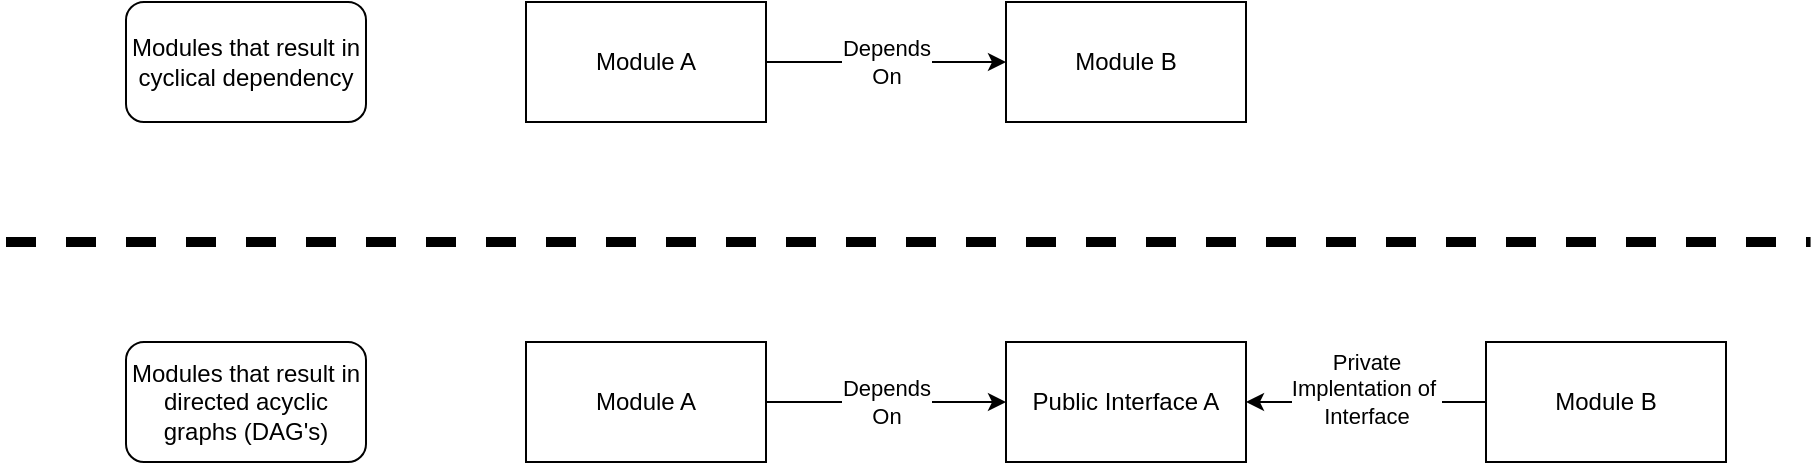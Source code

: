 <mxfile version="14.1.8" type="device" pages="2"><diagram id="cVF22EPnx6bLNsfBu2qI" name="dependency_inversion_principle"><mxGraphModel dx="2360" dy="381" grid="1" gridSize="10" guides="1" tooltips="1" connect="1" arrows="1" fold="1" page="1" pageScale="1" pageWidth="1600" pageHeight="900" math="0" shadow="0"><root><mxCell id="0"/><mxCell id="1" parent="0"/><mxCell id="yzUuIUIZE6BlKcNzxAhv-4" value="Depends&lt;br&gt;On" style="edgeStyle=orthogonalEdgeStyle;rounded=0;orthogonalLoop=1;jettySize=auto;html=1;" edge="1" parent="1" source="yzUuIUIZE6BlKcNzxAhv-2" target="yzUuIUIZE6BlKcNzxAhv-3"><mxGeometry relative="1" as="geometry"/></mxCell><mxCell id="yzUuIUIZE6BlKcNzxAhv-2" value="Module A" style="rounded=0;whiteSpace=wrap;html=1;" vertex="1" parent="1"><mxGeometry x="200" y="200" width="120" height="60" as="geometry"/></mxCell><mxCell id="yzUuIUIZE6BlKcNzxAhv-3" value="Module B" style="rounded=0;whiteSpace=wrap;html=1;" vertex="1" parent="1"><mxGeometry x="440" y="200" width="120" height="60" as="geometry"/></mxCell><mxCell id="yzUuIUIZE6BlKcNzxAhv-6" value="Depends&lt;br&gt;On" style="edgeStyle=orthogonalEdgeStyle;rounded=0;orthogonalLoop=1;jettySize=auto;html=1;" edge="1" parent="1" source="yzUuIUIZE6BlKcNzxAhv-7" target="yzUuIUIZE6BlKcNzxAhv-8"><mxGeometry relative="1" as="geometry"/></mxCell><mxCell id="yzUuIUIZE6BlKcNzxAhv-7" value="Module A" style="rounded=0;whiteSpace=wrap;html=1;" vertex="1" parent="1"><mxGeometry x="200" y="370" width="120" height="60" as="geometry"/></mxCell><mxCell id="yzUuIUIZE6BlKcNzxAhv-8" value="Public Interface A" style="rounded=0;whiteSpace=wrap;html=1;" vertex="1" parent="1"><mxGeometry x="440" y="370" width="120" height="60" as="geometry"/></mxCell><mxCell id="yzUuIUIZE6BlKcNzxAhv-11" value="Private &lt;br&gt;Implentation of&amp;nbsp;&lt;br&gt;Interface&lt;br&gt;&amp;nbsp;" style="edgeStyle=orthogonalEdgeStyle;rounded=0;orthogonalLoop=1;jettySize=auto;html=1;entryX=1;entryY=0.5;entryDx=0;entryDy=0;" edge="1" parent="1" source="yzUuIUIZE6BlKcNzxAhv-9" target="yzUuIUIZE6BlKcNzxAhv-8"><mxGeometry relative="1" as="geometry"><mxPoint x="600" y="400" as="targetPoint"/></mxGeometry></mxCell><mxCell id="yzUuIUIZE6BlKcNzxAhv-9" value="Module B" style="rounded=0;whiteSpace=wrap;html=1;" vertex="1" parent="1"><mxGeometry x="680" y="370" width="120" height="60" as="geometry"/></mxCell><mxCell id="yzUuIUIZE6BlKcNzxAhv-12" value="Modules that result in cyclical dependency" style="rounded=1;whiteSpace=wrap;html=1;" vertex="1" parent="1"><mxGeometry y="200" width="120" height="60" as="geometry"/></mxCell><mxCell id="yzUuIUIZE6BlKcNzxAhv-13" value="Modules that result in directed acyclic graphs (DAG's)" style="rounded=1;whiteSpace=wrap;html=1;" vertex="1" parent="1"><mxGeometry y="370" width="120" height="60" as="geometry"/></mxCell><mxCell id="yzUuIUIZE6BlKcNzxAhv-14" value="" style="endArrow=none;dashed=1;html=1;strokeWidth=5;" edge="1" parent="1"><mxGeometry width="50" height="50" relative="1" as="geometry"><mxPoint x="-60" y="320" as="sourcePoint"/><mxPoint x="842.286" y="320" as="targetPoint"/></mxGeometry></mxCell></root></mxGraphModel></diagram><diagram name="create_a_third_module" id="bfYyRMNw0hH7P9KeeOeN"><mxGraphModel dx="2702" dy="552" grid="1" gridSize="10" guides="1" tooltips="1" connect="1" arrows="1" fold="1" page="1" pageScale="1" pageWidth="1600" pageHeight="900" math="0" shadow="0"><root><mxCell id="evNNPnn8MeO-KD7zhdkZ-0"/><mxCell id="evNNPnn8MeO-KD7zhdkZ-1" parent="evNNPnn8MeO-KD7zhdkZ-0"/><mxCell id="evNNPnn8MeO-KD7zhdkZ-2" value="Depends&lt;br&gt;On" style="edgeStyle=orthogonalEdgeStyle;rounded=0;orthogonalLoop=1;jettySize=auto;html=1;" edge="1" parent="evNNPnn8MeO-KD7zhdkZ-1" source="evNNPnn8MeO-KD7zhdkZ-3" target="evNNPnn8MeO-KD7zhdkZ-4"><mxGeometry relative="1" as="geometry"/></mxCell><mxCell id="evNNPnn8MeO-KD7zhdkZ-3" value="Module A" style="rounded=0;whiteSpace=wrap;html=1;" vertex="1" parent="evNNPnn8MeO-KD7zhdkZ-1"><mxGeometry x="200" y="200" width="120" height="60" as="geometry"/></mxCell><mxCell id="evNNPnn8MeO-KD7zhdkZ-4" value="Module B" style="rounded=0;whiteSpace=wrap;html=1;" vertex="1" parent="evNNPnn8MeO-KD7zhdkZ-1"><mxGeometry x="440" y="200" width="120" height="60" as="geometry"/></mxCell><mxCell id="evNNPnn8MeO-KD7zhdkZ-5" value="Depends&lt;br&gt;On" style="edgeStyle=orthogonalEdgeStyle;rounded=0;orthogonalLoop=1;jettySize=auto;html=1;" edge="1" parent="evNNPnn8MeO-KD7zhdkZ-1" source="evNNPnn8MeO-KD7zhdkZ-6" target="evNNPnn8MeO-KD7zhdkZ-7"><mxGeometry relative="1" as="geometry"/></mxCell><mxCell id="evNNPnn8MeO-KD7zhdkZ-6" value="Module A" style="rounded=0;whiteSpace=wrap;html=1;" vertex="1" parent="evNNPnn8MeO-KD7zhdkZ-1"><mxGeometry x="200" y="370" width="120" height="60" as="geometry"/></mxCell><mxCell id="evNNPnn8MeO-KD7zhdkZ-7" value="Public Interface A" style="rounded=0;whiteSpace=wrap;html=1;" vertex="1" parent="evNNPnn8MeO-KD7zhdkZ-1"><mxGeometry x="440" y="370" width="120" height="60" as="geometry"/></mxCell><mxCell id="evNNPnn8MeO-KD7zhdkZ-8" value="Private &lt;br&gt;Implentation of&amp;nbsp;&lt;br&gt;Interface&lt;br&gt;&amp;nbsp;" style="edgeStyle=orthogonalEdgeStyle;rounded=0;orthogonalLoop=1;jettySize=auto;html=1;entryX=1;entryY=0.5;entryDx=0;entryDy=0;" edge="1" parent="evNNPnn8MeO-KD7zhdkZ-1" source="evNNPnn8MeO-KD7zhdkZ-9" target="evNNPnn8MeO-KD7zhdkZ-7"><mxGeometry relative="1" as="geometry"><mxPoint x="600" y="400" as="targetPoint"/></mxGeometry></mxCell><mxCell id="evNNPnn8MeO-KD7zhdkZ-9" value="Module B" style="rounded=0;whiteSpace=wrap;html=1;" vertex="1" parent="evNNPnn8MeO-KD7zhdkZ-1"><mxGeometry x="680" y="370" width="120" height="60" as="geometry"/></mxCell><mxCell id="evNNPnn8MeO-KD7zhdkZ-10" value="Modules that result in cyclical dependency" style="rounded=1;whiteSpace=wrap;html=1;" vertex="1" parent="evNNPnn8MeO-KD7zhdkZ-1"><mxGeometry y="200" width="120" height="60" as="geometry"/></mxCell><mxCell id="evNNPnn8MeO-KD7zhdkZ-11" value="Modules that result in directed acyclic graphs (DAG's)" style="rounded=1;whiteSpace=wrap;html=1;" vertex="1" parent="evNNPnn8MeO-KD7zhdkZ-1"><mxGeometry y="370" width="120" height="60" as="geometry"/></mxCell><mxCell id="evNNPnn8MeO-KD7zhdkZ-12" value="" style="endArrow=none;dashed=1;html=1;strokeWidth=5;" edge="1" parent="evNNPnn8MeO-KD7zhdkZ-1"><mxGeometry width="50" height="50" relative="1" as="geometry"><mxPoint x="-60" y="320" as="sourcePoint"/><mxPoint x="842.286" y="320" as="targetPoint"/></mxGeometry></mxCell></root></mxGraphModel></diagram></mxfile>